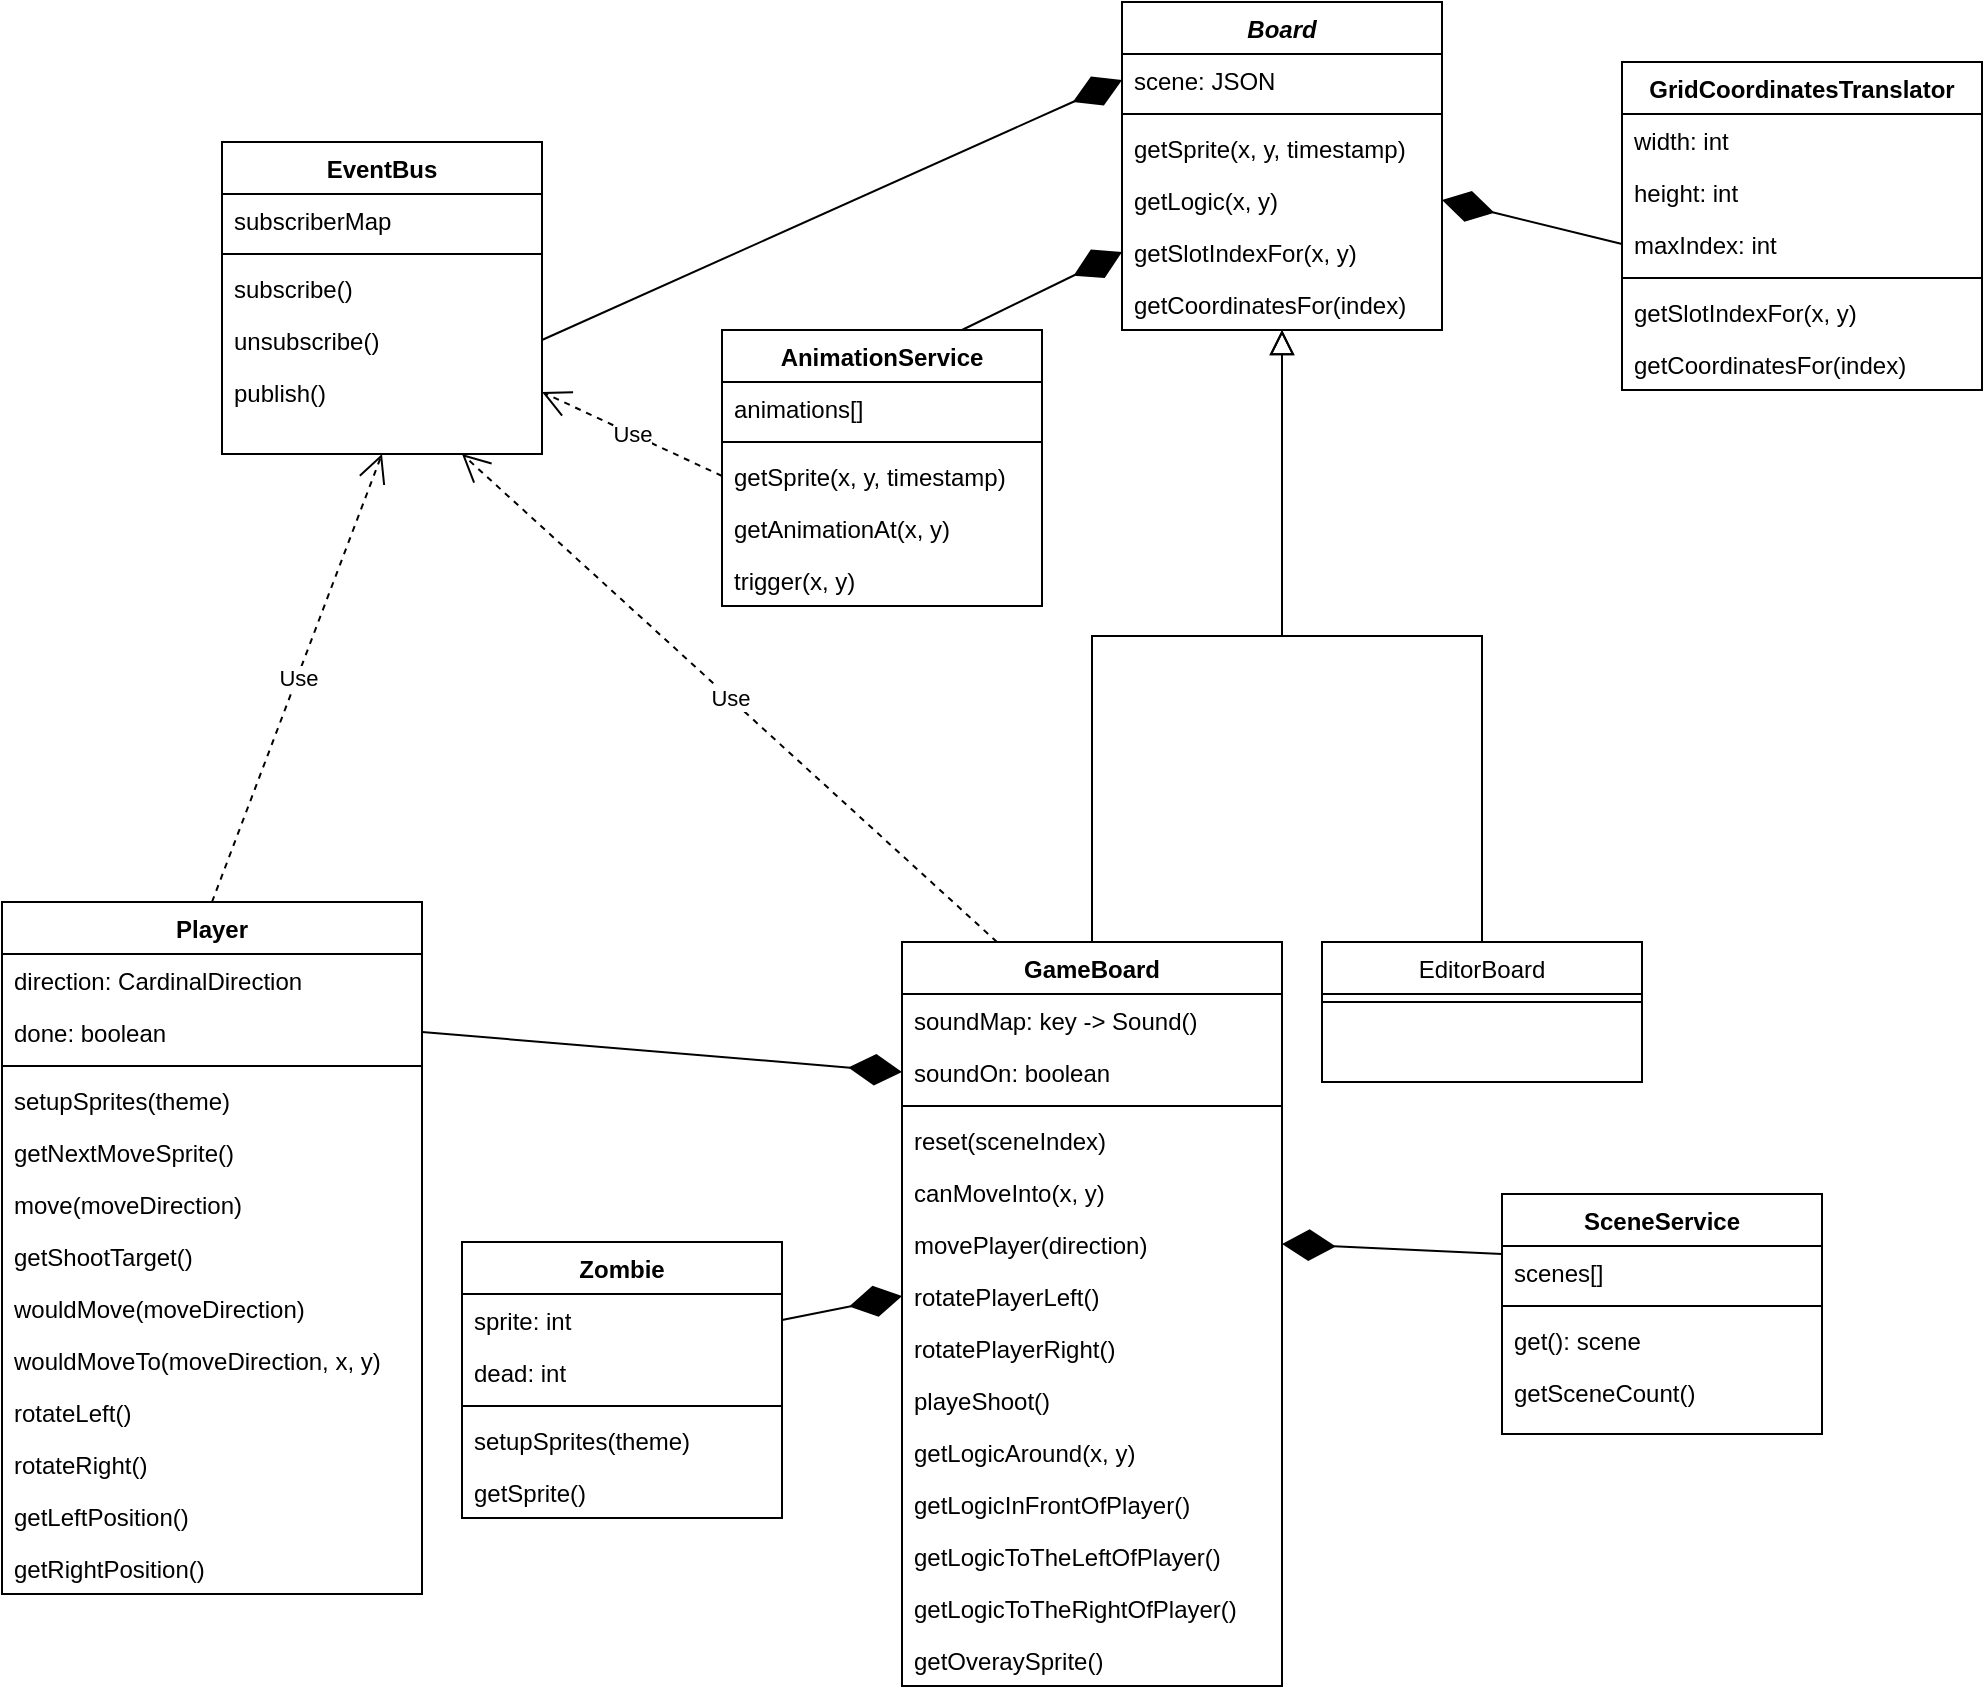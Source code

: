 <mxfile version="17.4.4" type="device"><diagram id="C5RBs43oDa-KdzZeNtuy" name="Page-1"><mxGraphModel dx="1483" dy="781" grid="1" gridSize="10" guides="1" tooltips="1" connect="1" arrows="1" fold="1" page="1" pageScale="1" pageWidth="1169" pageHeight="1654" math="0" shadow="0"><root><mxCell id="WIyWlLk6GJQsqaUBKTNV-0"/><mxCell id="WIyWlLk6GJQsqaUBKTNV-1" parent="WIyWlLk6GJQsqaUBKTNV-0"/><mxCell id="zkfFHV4jXpPFQw0GAbJ--0" value="Board" style="swimlane;fontStyle=3;align=center;verticalAlign=top;childLayout=stackLayout;horizontal=1;startSize=26;horizontalStack=0;resizeParent=1;resizeLast=0;collapsible=1;marginBottom=0;rounded=0;shadow=0;strokeWidth=1;" parent="WIyWlLk6GJQsqaUBKTNV-1" vertex="1"><mxGeometry x="710" y="50" width="160" height="164" as="geometry"><mxRectangle x="230" y="140" width="160" height="26" as="alternateBounds"/></mxGeometry></mxCell><mxCell id="zkfFHV4jXpPFQw0GAbJ--1" value="scene: JSON" style="text;align=left;verticalAlign=top;spacingLeft=4;spacingRight=4;overflow=hidden;rotatable=0;points=[[0,0.5],[1,0.5]];portConstraint=eastwest;" parent="zkfFHV4jXpPFQw0GAbJ--0" vertex="1"><mxGeometry y="26" width="160" height="26" as="geometry"/></mxCell><mxCell id="zkfFHV4jXpPFQw0GAbJ--4" value="" style="line;html=1;strokeWidth=1;align=left;verticalAlign=middle;spacingTop=-1;spacingLeft=3;spacingRight=3;rotatable=0;labelPosition=right;points=[];portConstraint=eastwest;" parent="zkfFHV4jXpPFQw0GAbJ--0" vertex="1"><mxGeometry y="52" width="160" height="8" as="geometry"/></mxCell><mxCell id="zkfFHV4jXpPFQw0GAbJ--5" value="getSprite(x, y, timestamp)" style="text;align=left;verticalAlign=top;spacingLeft=4;spacingRight=4;overflow=hidden;rotatable=0;points=[[0,0.5],[1,0.5]];portConstraint=eastwest;" parent="zkfFHV4jXpPFQw0GAbJ--0" vertex="1"><mxGeometry y="60" width="160" height="26" as="geometry"/></mxCell><mxCell id="Uy19_v3M32MLL-x2pUzt-0" value="getLogic(x, y)" style="text;align=left;verticalAlign=top;spacingLeft=4;spacingRight=4;overflow=hidden;rotatable=0;points=[[0,0.5],[1,0.5]];portConstraint=eastwest;" parent="zkfFHV4jXpPFQw0GAbJ--0" vertex="1"><mxGeometry y="86" width="160" height="26" as="geometry"/></mxCell><mxCell id="Uy19_v3M32MLL-x2pUzt-2" value="getSlotIndexFor(x, y)" style="text;align=left;verticalAlign=top;spacingLeft=4;spacingRight=4;overflow=hidden;rotatable=0;points=[[0,0.5],[1,0.5]];portConstraint=eastwest;" parent="zkfFHV4jXpPFQw0GAbJ--0" vertex="1"><mxGeometry y="112" width="160" height="26" as="geometry"/></mxCell><mxCell id="Uy19_v3M32MLL-x2pUzt-3" value="getCoordinatesFor(index)" style="text;align=left;verticalAlign=top;spacingLeft=4;spacingRight=4;overflow=hidden;rotatable=0;points=[[0,0.5],[1,0.5]];portConstraint=eastwest;" parent="zkfFHV4jXpPFQw0GAbJ--0" vertex="1"><mxGeometry y="138" width="160" height="26" as="geometry"/></mxCell><mxCell id="zkfFHV4jXpPFQw0GAbJ--6" value="GameBoard" style="swimlane;fontStyle=1;align=center;verticalAlign=top;childLayout=stackLayout;horizontal=1;startSize=26;horizontalStack=0;resizeParent=1;resizeLast=0;collapsible=1;marginBottom=0;rounded=0;shadow=0;strokeWidth=1;" parent="WIyWlLk6GJQsqaUBKTNV-1" vertex="1"><mxGeometry x="600" y="520" width="190" height="372" as="geometry"><mxRectangle x="130" y="380" width="160" height="26" as="alternateBounds"/></mxGeometry></mxCell><mxCell id="zkfFHV4jXpPFQw0GAbJ--7" value="soundMap: key -&gt; Sound()" style="text;align=left;verticalAlign=top;spacingLeft=4;spacingRight=4;overflow=hidden;rotatable=0;points=[[0,0.5],[1,0.5]];portConstraint=eastwest;" parent="zkfFHV4jXpPFQw0GAbJ--6" vertex="1"><mxGeometry y="26" width="190" height="26" as="geometry"/></mxCell><mxCell id="zkfFHV4jXpPFQw0GAbJ--8" value="soundOn: boolean" style="text;align=left;verticalAlign=top;spacingLeft=4;spacingRight=4;overflow=hidden;rotatable=0;points=[[0,0.5],[1,0.5]];portConstraint=eastwest;rounded=0;shadow=0;html=0;" parent="zkfFHV4jXpPFQw0GAbJ--6" vertex="1"><mxGeometry y="52" width="190" height="26" as="geometry"/></mxCell><mxCell id="zkfFHV4jXpPFQw0GAbJ--9" value="" style="line;html=1;strokeWidth=1;align=left;verticalAlign=middle;spacingTop=-1;spacingLeft=3;spacingRight=3;rotatable=0;labelPosition=right;points=[];portConstraint=eastwest;" parent="zkfFHV4jXpPFQw0GAbJ--6" vertex="1"><mxGeometry y="78" width="190" height="8" as="geometry"/></mxCell><mxCell id="zkfFHV4jXpPFQw0GAbJ--10" value="reset(sceneIndex)" style="text;align=left;verticalAlign=top;spacingLeft=4;spacingRight=4;overflow=hidden;rotatable=0;points=[[0,0.5],[1,0.5]];portConstraint=eastwest;fontStyle=0" parent="zkfFHV4jXpPFQw0GAbJ--6" vertex="1"><mxGeometry y="86" width="190" height="26" as="geometry"/></mxCell><mxCell id="zkfFHV4jXpPFQw0GAbJ--11" value="canMoveInto(x, y)" style="text;align=left;verticalAlign=top;spacingLeft=4;spacingRight=4;overflow=hidden;rotatable=0;points=[[0,0.5],[1,0.5]];portConstraint=eastwest;" parent="zkfFHV4jXpPFQw0GAbJ--6" vertex="1"><mxGeometry y="112" width="190" height="26" as="geometry"/></mxCell><mxCell id="Uy19_v3M32MLL-x2pUzt-4" value="movePlayer(direction)" style="text;align=left;verticalAlign=top;spacingLeft=4;spacingRight=4;overflow=hidden;rotatable=0;points=[[0,0.5],[1,0.5]];portConstraint=eastwest;" parent="zkfFHV4jXpPFQw0GAbJ--6" vertex="1"><mxGeometry y="138" width="190" height="26" as="geometry"/></mxCell><mxCell id="Uy19_v3M32MLL-x2pUzt-5" value="rotatePlayerLeft()" style="text;align=left;verticalAlign=top;spacingLeft=4;spacingRight=4;overflow=hidden;rotatable=0;points=[[0,0.5],[1,0.5]];portConstraint=eastwest;" parent="zkfFHV4jXpPFQw0GAbJ--6" vertex="1"><mxGeometry y="164" width="190" height="26" as="geometry"/></mxCell><mxCell id="Uy19_v3M32MLL-x2pUzt-6" value="rotatePlayerRight()" style="text;align=left;verticalAlign=top;spacingLeft=4;spacingRight=4;overflow=hidden;rotatable=0;points=[[0,0.5],[1,0.5]];portConstraint=eastwest;" parent="zkfFHV4jXpPFQw0GAbJ--6" vertex="1"><mxGeometry y="190" width="190" height="26" as="geometry"/></mxCell><mxCell id="Uy19_v3M32MLL-x2pUzt-7" value="playeShoot()" style="text;align=left;verticalAlign=top;spacingLeft=4;spacingRight=4;overflow=hidden;rotatable=0;points=[[0,0.5],[1,0.5]];portConstraint=eastwest;" parent="zkfFHV4jXpPFQw0GAbJ--6" vertex="1"><mxGeometry y="216" width="190" height="26" as="geometry"/></mxCell><mxCell id="Uy19_v3M32MLL-x2pUzt-8" value="getLogicAround(x, y)" style="text;align=left;verticalAlign=top;spacingLeft=4;spacingRight=4;overflow=hidden;rotatable=0;points=[[0,0.5],[1,0.5]];portConstraint=eastwest;" parent="zkfFHV4jXpPFQw0GAbJ--6" vertex="1"><mxGeometry y="242" width="190" height="26" as="geometry"/></mxCell><mxCell id="Uy19_v3M32MLL-x2pUzt-9" value="getLogicInFrontOfPlayer()" style="text;align=left;verticalAlign=top;spacingLeft=4;spacingRight=4;overflow=hidden;rotatable=0;points=[[0,0.5],[1,0.5]];portConstraint=eastwest;" parent="zkfFHV4jXpPFQw0GAbJ--6" vertex="1"><mxGeometry y="268" width="190" height="26" as="geometry"/></mxCell><mxCell id="Uy19_v3M32MLL-x2pUzt-10" value="getLogicToTheLeftOfPlayer()" style="text;align=left;verticalAlign=top;spacingLeft=4;spacingRight=4;overflow=hidden;rotatable=0;points=[[0,0.5],[1,0.5]];portConstraint=eastwest;" parent="zkfFHV4jXpPFQw0GAbJ--6" vertex="1"><mxGeometry y="294" width="190" height="26" as="geometry"/></mxCell><mxCell id="Uy19_v3M32MLL-x2pUzt-11" value="getLogicToTheRightOfPlayer()" style="text;align=left;verticalAlign=top;spacingLeft=4;spacingRight=4;overflow=hidden;rotatable=0;points=[[0,0.5],[1,0.5]];portConstraint=eastwest;" parent="zkfFHV4jXpPFQw0GAbJ--6" vertex="1"><mxGeometry y="320" width="190" height="26" as="geometry"/></mxCell><mxCell id="Uy19_v3M32MLL-x2pUzt-12" value="getOveraySprite()" style="text;align=left;verticalAlign=top;spacingLeft=4;spacingRight=4;overflow=hidden;rotatable=0;points=[[0,0.5],[1,0.5]];portConstraint=eastwest;" parent="zkfFHV4jXpPFQw0GAbJ--6" vertex="1"><mxGeometry y="346" width="190" height="26" as="geometry"/></mxCell><mxCell id="zkfFHV4jXpPFQw0GAbJ--12" value="" style="endArrow=block;endSize=10;endFill=0;shadow=0;strokeWidth=1;rounded=0;edgeStyle=elbowEdgeStyle;elbow=vertical;" parent="WIyWlLk6GJQsqaUBKTNV-1" source="zkfFHV4jXpPFQw0GAbJ--6" target="zkfFHV4jXpPFQw0GAbJ--0" edge="1"><mxGeometry width="160" relative="1" as="geometry"><mxPoint x="680" y="363" as="sourcePoint"/><mxPoint x="680" y="363" as="targetPoint"/></mxGeometry></mxCell><mxCell id="zkfFHV4jXpPFQw0GAbJ--13" value="EditorBoard" style="swimlane;fontStyle=0;align=center;verticalAlign=top;childLayout=stackLayout;horizontal=1;startSize=26;horizontalStack=0;resizeParent=1;resizeLast=0;collapsible=1;marginBottom=0;rounded=0;shadow=0;strokeWidth=1;" parent="WIyWlLk6GJQsqaUBKTNV-1" vertex="1"><mxGeometry x="810" y="520" width="160" height="70" as="geometry"><mxRectangle x="340" y="380" width="170" height="26" as="alternateBounds"/></mxGeometry></mxCell><mxCell id="zkfFHV4jXpPFQw0GAbJ--15" value="" style="line;html=1;strokeWidth=1;align=left;verticalAlign=middle;spacingTop=-1;spacingLeft=3;spacingRight=3;rotatable=0;labelPosition=right;points=[];portConstraint=eastwest;" parent="zkfFHV4jXpPFQw0GAbJ--13" vertex="1"><mxGeometry y="26" width="160" height="8" as="geometry"/></mxCell><mxCell id="zkfFHV4jXpPFQw0GAbJ--16" value="" style="endArrow=block;endSize=10;endFill=0;shadow=0;strokeWidth=1;rounded=0;edgeStyle=elbowEdgeStyle;elbow=vertical;" parent="WIyWlLk6GJQsqaUBKTNV-1" source="zkfFHV4jXpPFQw0GAbJ--13" target="zkfFHV4jXpPFQw0GAbJ--0" edge="1"><mxGeometry width="160" relative="1" as="geometry"><mxPoint x="690" y="533" as="sourcePoint"/><mxPoint x="790" y="431" as="targetPoint"/></mxGeometry></mxCell><mxCell id="zkfFHV4jXpPFQw0GAbJ--17" value="EventBus" style="swimlane;fontStyle=1;align=center;verticalAlign=top;childLayout=stackLayout;horizontal=1;startSize=26;horizontalStack=0;resizeParent=1;resizeLast=0;collapsible=1;marginBottom=0;rounded=0;shadow=0;strokeWidth=1;" parent="WIyWlLk6GJQsqaUBKTNV-1" vertex="1"><mxGeometry x="260" y="120" width="160" height="156" as="geometry"><mxRectangle x="550" y="140" width="160" height="26" as="alternateBounds"/></mxGeometry></mxCell><mxCell id="zkfFHV4jXpPFQw0GAbJ--18" value="subscriberMap" style="text;align=left;verticalAlign=top;spacingLeft=4;spacingRight=4;overflow=hidden;rotatable=0;points=[[0,0.5],[1,0.5]];portConstraint=eastwest;" parent="zkfFHV4jXpPFQw0GAbJ--17" vertex="1"><mxGeometry y="26" width="160" height="26" as="geometry"/></mxCell><mxCell id="zkfFHV4jXpPFQw0GAbJ--23" value="" style="line;html=1;strokeWidth=1;align=left;verticalAlign=middle;spacingTop=-1;spacingLeft=3;spacingRight=3;rotatable=0;labelPosition=right;points=[];portConstraint=eastwest;" parent="zkfFHV4jXpPFQw0GAbJ--17" vertex="1"><mxGeometry y="52" width="160" height="8" as="geometry"/></mxCell><mxCell id="zkfFHV4jXpPFQw0GAbJ--24" value="subscribe()" style="text;align=left;verticalAlign=top;spacingLeft=4;spacingRight=4;overflow=hidden;rotatable=0;points=[[0,0.5],[1,0.5]];portConstraint=eastwest;" parent="zkfFHV4jXpPFQw0GAbJ--17" vertex="1"><mxGeometry y="60" width="160" height="26" as="geometry"/></mxCell><mxCell id="zkfFHV4jXpPFQw0GAbJ--25" value="unsubscribe()" style="text;align=left;verticalAlign=top;spacingLeft=4;spacingRight=4;overflow=hidden;rotatable=0;points=[[0,0.5],[1,0.5]];portConstraint=eastwest;" parent="zkfFHV4jXpPFQw0GAbJ--17" vertex="1"><mxGeometry y="86" width="160" height="26" as="geometry"/></mxCell><mxCell id="Uy19_v3M32MLL-x2pUzt-13" value="publish()" style="text;align=left;verticalAlign=top;spacingLeft=4;spacingRight=4;overflow=hidden;rotatable=0;points=[[0,0.5],[1,0.5]];portConstraint=eastwest;" parent="zkfFHV4jXpPFQw0GAbJ--17" vertex="1"><mxGeometry y="112" width="160" height="26" as="geometry"/></mxCell><mxCell id="Uy19_v3M32MLL-x2pUzt-14" value="" style="endArrow=diamondThin;endFill=1;endSize=24;html=1;rounded=0;exitX=1;exitY=0.5;exitDx=0;exitDy=0;entryX=0;entryY=0.5;entryDx=0;entryDy=0;" parent="WIyWlLk6GJQsqaUBKTNV-1" source="zkfFHV4jXpPFQw0GAbJ--25" target="zkfFHV4jXpPFQw0GAbJ--1" edge="1"><mxGeometry width="160" relative="1" as="geometry"><mxPoint x="520" y="430" as="sourcePoint"/><mxPoint x="630" y="350" as="targetPoint"/></mxGeometry></mxCell><mxCell id="Uy19_v3M32MLL-x2pUzt-15" value="SceneService" style="swimlane;fontStyle=1;align=center;verticalAlign=top;childLayout=stackLayout;horizontal=1;startSize=26;horizontalStack=0;resizeParent=1;resizeLast=0;collapsible=1;marginBottom=0;rounded=0;shadow=0;strokeWidth=1;" parent="WIyWlLk6GJQsqaUBKTNV-1" vertex="1"><mxGeometry x="900" y="646" width="160" height="120" as="geometry"><mxRectangle x="550" y="140" width="160" height="26" as="alternateBounds"/></mxGeometry></mxCell><mxCell id="Uy19_v3M32MLL-x2pUzt-16" value="scenes[]" style="text;align=left;verticalAlign=top;spacingLeft=4;spacingRight=4;overflow=hidden;rotatable=0;points=[[0,0.5],[1,0.5]];portConstraint=eastwest;" parent="Uy19_v3M32MLL-x2pUzt-15" vertex="1"><mxGeometry y="26" width="160" height="26" as="geometry"/></mxCell><mxCell id="Uy19_v3M32MLL-x2pUzt-17" value="" style="line;html=1;strokeWidth=1;align=left;verticalAlign=middle;spacingTop=-1;spacingLeft=3;spacingRight=3;rotatable=0;labelPosition=right;points=[];portConstraint=eastwest;" parent="Uy19_v3M32MLL-x2pUzt-15" vertex="1"><mxGeometry y="52" width="160" height="8" as="geometry"/></mxCell><mxCell id="Uy19_v3M32MLL-x2pUzt-18" value="get(): scene" style="text;align=left;verticalAlign=top;spacingLeft=4;spacingRight=4;overflow=hidden;rotatable=0;points=[[0,0.5],[1,0.5]];portConstraint=eastwest;" parent="Uy19_v3M32MLL-x2pUzt-15" vertex="1"><mxGeometry y="60" width="160" height="26" as="geometry"/></mxCell><mxCell id="Uy19_v3M32MLL-x2pUzt-19" value="getSceneCount()" style="text;align=left;verticalAlign=top;spacingLeft=4;spacingRight=4;overflow=hidden;rotatable=0;points=[[0,0.5],[1,0.5]];portConstraint=eastwest;" parent="Uy19_v3M32MLL-x2pUzt-15" vertex="1"><mxGeometry y="86" width="160" height="26" as="geometry"/></mxCell><mxCell id="Uy19_v3M32MLL-x2pUzt-21" value="" style="endArrow=diamondThin;endFill=1;endSize=24;html=1;rounded=0;entryX=1;entryY=0.5;entryDx=0;entryDy=0;exitX=0;exitY=0.25;exitDx=0;exitDy=0;" parent="WIyWlLk6GJQsqaUBKTNV-1" source="Uy19_v3M32MLL-x2pUzt-15" target="Uy19_v3M32MLL-x2pUzt-4" edge="1"><mxGeometry width="160" relative="1" as="geometry"><mxPoint x="970" y="740" as="sourcePoint"/><mxPoint x="560" y="690" as="targetPoint"/></mxGeometry></mxCell><mxCell id="Uy19_v3M32MLL-x2pUzt-22" value="Player" style="swimlane;fontStyle=1;align=center;verticalAlign=top;childLayout=stackLayout;horizontal=1;startSize=26;horizontalStack=0;resizeParent=1;resizeParentMax=0;resizeLast=0;collapsible=1;marginBottom=0;" parent="WIyWlLk6GJQsqaUBKTNV-1" vertex="1"><mxGeometry x="150" y="500" width="210" height="346" as="geometry"/></mxCell><mxCell id="Uy19_v3M32MLL-x2pUzt-23" value="direction: CardinalDirection" style="text;strokeColor=none;fillColor=none;align=left;verticalAlign=top;spacingLeft=4;spacingRight=4;overflow=hidden;rotatable=0;points=[[0,0.5],[1,0.5]];portConstraint=eastwest;" parent="Uy19_v3M32MLL-x2pUzt-22" vertex="1"><mxGeometry y="26" width="210" height="26" as="geometry"/></mxCell><mxCell id="Uy19_v3M32MLL-x2pUzt-34" value="done: boolean" style="text;strokeColor=none;fillColor=none;align=left;verticalAlign=top;spacingLeft=4;spacingRight=4;overflow=hidden;rotatable=0;points=[[0,0.5],[1,0.5]];portConstraint=eastwest;" parent="Uy19_v3M32MLL-x2pUzt-22" vertex="1"><mxGeometry y="52" width="210" height="26" as="geometry"/></mxCell><mxCell id="Uy19_v3M32MLL-x2pUzt-24" value="" style="line;strokeWidth=1;fillColor=none;align=left;verticalAlign=middle;spacingTop=-1;spacingLeft=3;spacingRight=3;rotatable=0;labelPosition=right;points=[];portConstraint=eastwest;" parent="Uy19_v3M32MLL-x2pUzt-22" vertex="1"><mxGeometry y="78" width="210" height="8" as="geometry"/></mxCell><mxCell id="Uy19_v3M32MLL-x2pUzt-25" value="setupSprites(theme)&#10;" style="text;strokeColor=none;fillColor=none;align=left;verticalAlign=top;spacingLeft=4;spacingRight=4;overflow=hidden;rotatable=0;points=[[0,0.5],[1,0.5]];portConstraint=eastwest;" parent="Uy19_v3M32MLL-x2pUzt-22" vertex="1"><mxGeometry y="86" width="210" height="26" as="geometry"/></mxCell><mxCell id="Uy19_v3M32MLL-x2pUzt-35" value="getNextMoveSprite()" style="text;strokeColor=none;fillColor=none;align=left;verticalAlign=top;spacingLeft=4;spacingRight=4;overflow=hidden;rotatable=0;points=[[0,0.5],[1,0.5]];portConstraint=eastwest;" parent="Uy19_v3M32MLL-x2pUzt-22" vertex="1"><mxGeometry y="112" width="210" height="26" as="geometry"/></mxCell><mxCell id="Uy19_v3M32MLL-x2pUzt-36" value="move(moveDirection)" style="text;strokeColor=none;fillColor=none;align=left;verticalAlign=top;spacingLeft=4;spacingRight=4;overflow=hidden;rotatable=0;points=[[0,0.5],[1,0.5]];portConstraint=eastwest;" parent="Uy19_v3M32MLL-x2pUzt-22" vertex="1"><mxGeometry y="138" width="210" height="26" as="geometry"/></mxCell><mxCell id="Uy19_v3M32MLL-x2pUzt-37" value="getShootTarget()" style="text;strokeColor=none;fillColor=none;align=left;verticalAlign=top;spacingLeft=4;spacingRight=4;overflow=hidden;rotatable=0;points=[[0,0.5],[1,0.5]];portConstraint=eastwest;" parent="Uy19_v3M32MLL-x2pUzt-22" vertex="1"><mxGeometry y="164" width="210" height="26" as="geometry"/></mxCell><mxCell id="Uy19_v3M32MLL-x2pUzt-38" value="wouldMove(moveDirection)" style="text;strokeColor=none;fillColor=none;align=left;verticalAlign=top;spacingLeft=4;spacingRight=4;overflow=hidden;rotatable=0;points=[[0,0.5],[1,0.5]];portConstraint=eastwest;" parent="Uy19_v3M32MLL-x2pUzt-22" vertex="1"><mxGeometry y="190" width="210" height="26" as="geometry"/></mxCell><mxCell id="Uy19_v3M32MLL-x2pUzt-39" value="wouldMoveTo(moveDirection, x, y)" style="text;strokeColor=none;fillColor=none;align=left;verticalAlign=top;spacingLeft=4;spacingRight=4;overflow=hidden;rotatable=0;points=[[0,0.5],[1,0.5]];portConstraint=eastwest;" parent="Uy19_v3M32MLL-x2pUzt-22" vertex="1"><mxGeometry y="216" width="210" height="26" as="geometry"/></mxCell><mxCell id="Uy19_v3M32MLL-x2pUzt-40" value="rotateLeft()" style="text;strokeColor=none;fillColor=none;align=left;verticalAlign=top;spacingLeft=4;spacingRight=4;overflow=hidden;rotatable=0;points=[[0,0.5],[1,0.5]];portConstraint=eastwest;" parent="Uy19_v3M32MLL-x2pUzt-22" vertex="1"><mxGeometry y="242" width="210" height="26" as="geometry"/></mxCell><mxCell id="Uy19_v3M32MLL-x2pUzt-41" value="rotateRight()" style="text;strokeColor=none;fillColor=none;align=left;verticalAlign=top;spacingLeft=4;spacingRight=4;overflow=hidden;rotatable=0;points=[[0,0.5],[1,0.5]];portConstraint=eastwest;" parent="Uy19_v3M32MLL-x2pUzt-22" vertex="1"><mxGeometry y="268" width="210" height="26" as="geometry"/></mxCell><mxCell id="Uy19_v3M32MLL-x2pUzt-42" value="getLeftPosition()" style="text;strokeColor=none;fillColor=none;align=left;verticalAlign=top;spacingLeft=4;spacingRight=4;overflow=hidden;rotatable=0;points=[[0,0.5],[1,0.5]];portConstraint=eastwest;" parent="Uy19_v3M32MLL-x2pUzt-22" vertex="1"><mxGeometry y="294" width="210" height="26" as="geometry"/></mxCell><mxCell id="Uy19_v3M32MLL-x2pUzt-43" value="getRightPosition()" style="text;strokeColor=none;fillColor=none;align=left;verticalAlign=top;spacingLeft=4;spacingRight=4;overflow=hidden;rotatable=0;points=[[0,0.5],[1,0.5]];portConstraint=eastwest;" parent="Uy19_v3M32MLL-x2pUzt-22" vertex="1"><mxGeometry y="320" width="210" height="26" as="geometry"/></mxCell><mxCell id="Uy19_v3M32MLL-x2pUzt-26" value="" style="endArrow=diamondThin;endFill=1;endSize=24;html=1;rounded=0;exitX=1;exitY=0.5;exitDx=0;exitDy=0;entryX=0;entryY=0.5;entryDx=0;entryDy=0;" parent="WIyWlLk6GJQsqaUBKTNV-1" source="Uy19_v3M32MLL-x2pUzt-34" target="zkfFHV4jXpPFQw0GAbJ--8" edge="1"><mxGeometry width="160" relative="1" as="geometry"><mxPoint x="850" y="760" as="sourcePoint"/><mxPoint x="990" y="796" as="targetPoint"/></mxGeometry></mxCell><mxCell id="Uy19_v3M32MLL-x2pUzt-27" value="Zombie" style="swimlane;fontStyle=1;align=center;verticalAlign=top;childLayout=stackLayout;horizontal=1;startSize=26;horizontalStack=0;resizeParent=1;resizeParentMax=0;resizeLast=0;collapsible=1;marginBottom=0;" parent="WIyWlLk6GJQsqaUBKTNV-1" vertex="1"><mxGeometry x="380" y="670" width="160" height="138" as="geometry"/></mxCell><mxCell id="Uy19_v3M32MLL-x2pUzt-28" value="sprite: int" style="text;strokeColor=none;fillColor=none;align=left;verticalAlign=top;spacingLeft=4;spacingRight=4;overflow=hidden;rotatable=0;points=[[0,0.5],[1,0.5]];portConstraint=eastwest;" parent="Uy19_v3M32MLL-x2pUzt-27" vertex="1"><mxGeometry y="26" width="160" height="26" as="geometry"/></mxCell><mxCell id="Uy19_v3M32MLL-x2pUzt-33" value="dead: int" style="text;strokeColor=none;fillColor=none;align=left;verticalAlign=top;spacingLeft=4;spacingRight=4;overflow=hidden;rotatable=0;points=[[0,0.5],[1,0.5]];portConstraint=eastwest;" parent="Uy19_v3M32MLL-x2pUzt-27" vertex="1"><mxGeometry y="52" width="160" height="26" as="geometry"/></mxCell><mxCell id="Uy19_v3M32MLL-x2pUzt-29" value="" style="line;strokeWidth=1;fillColor=none;align=left;verticalAlign=middle;spacingTop=-1;spacingLeft=3;spacingRight=3;rotatable=0;labelPosition=right;points=[];portConstraint=eastwest;" parent="Uy19_v3M32MLL-x2pUzt-27" vertex="1"><mxGeometry y="78" width="160" height="8" as="geometry"/></mxCell><mxCell id="Uy19_v3M32MLL-x2pUzt-30" value="setupSprites(theme)" style="text;strokeColor=none;fillColor=none;align=left;verticalAlign=top;spacingLeft=4;spacingRight=4;overflow=hidden;rotatable=0;points=[[0,0.5],[1,0.5]];portConstraint=eastwest;" parent="Uy19_v3M32MLL-x2pUzt-27" vertex="1"><mxGeometry y="86" width="160" height="26" as="geometry"/></mxCell><mxCell id="Uy19_v3M32MLL-x2pUzt-32" value="getSprite()" style="text;strokeColor=none;fillColor=none;align=left;verticalAlign=top;spacingLeft=4;spacingRight=4;overflow=hidden;rotatable=0;points=[[0,0.5],[1,0.5]];portConstraint=eastwest;" parent="Uy19_v3M32MLL-x2pUzt-27" vertex="1"><mxGeometry y="112" width="160" height="26" as="geometry"/></mxCell><mxCell id="Uy19_v3M32MLL-x2pUzt-31" value="" style="endArrow=diamondThin;endFill=1;endSize=24;html=1;rounded=0;entryX=0;entryY=0.5;entryDx=0;entryDy=0;exitX=1;exitY=0.5;exitDx=0;exitDy=0;" parent="WIyWlLk6GJQsqaUBKTNV-1" source="Uy19_v3M32MLL-x2pUzt-28" target="Uy19_v3M32MLL-x2pUzt-5" edge="1"><mxGeometry width="160" relative="1" as="geometry"><mxPoint x="350" y="710" as="sourcePoint"/><mxPoint x="250" y="745" as="targetPoint"/></mxGeometry></mxCell><mxCell id="Uy19_v3M32MLL-x2pUzt-44" value="Use" style="endArrow=open;endSize=12;dashed=1;html=1;rounded=0;exitX=0.5;exitY=0;exitDx=0;exitDy=0;entryX=0.5;entryY=1;entryDx=0;entryDy=0;" parent="WIyWlLk6GJQsqaUBKTNV-1" source="Uy19_v3M32MLL-x2pUzt-22" target="zkfFHV4jXpPFQw0GAbJ--17" edge="1"><mxGeometry width="160" relative="1" as="geometry"><mxPoint x="320" y="460" as="sourcePoint"/><mxPoint x="480" y="460" as="targetPoint"/></mxGeometry></mxCell><mxCell id="Uy19_v3M32MLL-x2pUzt-45" value="Use" style="endArrow=open;endSize=12;dashed=1;html=1;rounded=0;exitX=0.25;exitY=0;exitDx=0;exitDy=0;entryX=0.75;entryY=1;entryDx=0;entryDy=0;" parent="WIyWlLk6GJQsqaUBKTNV-1" source="zkfFHV4jXpPFQw0GAbJ--6" target="zkfFHV4jXpPFQw0GAbJ--17" edge="1"><mxGeometry width="160" relative="1" as="geometry"><mxPoint x="265" y="510" as="sourcePoint"/><mxPoint x="500" y="410" as="targetPoint"/></mxGeometry></mxCell><mxCell id="Uy19_v3M32MLL-x2pUzt-46" value="AnimationService" style="swimlane;fontStyle=1;align=center;verticalAlign=top;childLayout=stackLayout;horizontal=1;startSize=26;horizontalStack=0;resizeParent=1;resizeParentMax=0;resizeLast=0;collapsible=1;marginBottom=0;" parent="WIyWlLk6GJQsqaUBKTNV-1" vertex="1"><mxGeometry x="510" y="214" width="160" height="138" as="geometry"/></mxCell><mxCell id="Uy19_v3M32MLL-x2pUzt-47" value="animations[]" style="text;strokeColor=none;fillColor=none;align=left;verticalAlign=top;spacingLeft=4;spacingRight=4;overflow=hidden;rotatable=0;points=[[0,0.5],[1,0.5]];portConstraint=eastwest;" parent="Uy19_v3M32MLL-x2pUzt-46" vertex="1"><mxGeometry y="26" width="160" height="26" as="geometry"/></mxCell><mxCell id="Uy19_v3M32MLL-x2pUzt-48" value="" style="line;strokeWidth=1;fillColor=none;align=left;verticalAlign=middle;spacingTop=-1;spacingLeft=3;spacingRight=3;rotatable=0;labelPosition=right;points=[];portConstraint=eastwest;" parent="Uy19_v3M32MLL-x2pUzt-46" vertex="1"><mxGeometry y="52" width="160" height="8" as="geometry"/></mxCell><mxCell id="Uy19_v3M32MLL-x2pUzt-49" value="getSprite(x, y, timestamp)" style="text;strokeColor=none;fillColor=none;align=left;verticalAlign=top;spacingLeft=4;spacingRight=4;overflow=hidden;rotatable=0;points=[[0,0.5],[1,0.5]];portConstraint=eastwest;" parent="Uy19_v3M32MLL-x2pUzt-46" vertex="1"><mxGeometry y="60" width="160" height="26" as="geometry"/></mxCell><mxCell id="Uy19_v3M32MLL-x2pUzt-50" value="getAnimationAt(x, y)" style="text;strokeColor=none;fillColor=none;align=left;verticalAlign=top;spacingLeft=4;spacingRight=4;overflow=hidden;rotatable=0;points=[[0,0.5],[1,0.5]];portConstraint=eastwest;" parent="Uy19_v3M32MLL-x2pUzt-46" vertex="1"><mxGeometry y="86" width="160" height="26" as="geometry"/></mxCell><mxCell id="Uy19_v3M32MLL-x2pUzt-51" value="trigger(x, y)" style="text;strokeColor=none;fillColor=none;align=left;verticalAlign=top;spacingLeft=4;spacingRight=4;overflow=hidden;rotatable=0;points=[[0,0.5],[1,0.5]];portConstraint=eastwest;" parent="Uy19_v3M32MLL-x2pUzt-46" vertex="1"><mxGeometry y="112" width="160" height="26" as="geometry"/></mxCell><mxCell id="Uy19_v3M32MLL-x2pUzt-52" value="Use" style="endArrow=open;endSize=12;dashed=1;html=1;rounded=0;exitX=0;exitY=0.5;exitDx=0;exitDy=0;entryX=1;entryY=0.5;entryDx=0;entryDy=0;" parent="WIyWlLk6GJQsqaUBKTNV-1" source="Uy19_v3M32MLL-x2pUzt-49" target="Uy19_v3M32MLL-x2pUzt-13" edge="1"><mxGeometry width="160" relative="1" as="geometry"><mxPoint x="657.5" y="530" as="sourcePoint"/><mxPoint x="390" y="330.0" as="targetPoint"/></mxGeometry></mxCell><mxCell id="Uy19_v3M32MLL-x2pUzt-53" value="" style="endArrow=diamondThin;endFill=1;endSize=24;html=1;rounded=0;exitX=0.75;exitY=0;exitDx=0;exitDy=0;entryX=0;entryY=0.5;entryDx=0;entryDy=0;" parent="WIyWlLk6GJQsqaUBKTNV-1" source="Uy19_v3M32MLL-x2pUzt-46" target="Uy19_v3M32MLL-x2pUzt-2" edge="1"><mxGeometry width="160" relative="1" as="geometry"><mxPoint x="430" y="229" as="sourcePoint"/><mxPoint x="750" y="250" as="targetPoint"/></mxGeometry></mxCell><mxCell id="Uy19_v3M32MLL-x2pUzt-54" value="GridCoordinatesTranslator" style="swimlane;fontStyle=1;align=center;verticalAlign=top;childLayout=stackLayout;horizontal=1;startSize=26;horizontalStack=0;resizeParent=1;resizeParentMax=0;resizeLast=0;collapsible=1;marginBottom=0;" parent="WIyWlLk6GJQsqaUBKTNV-1" vertex="1"><mxGeometry x="960" y="80" width="180" height="164" as="geometry"/></mxCell><mxCell id="Uy19_v3M32MLL-x2pUzt-59" value="width: int" style="text;strokeColor=none;fillColor=none;align=left;verticalAlign=top;spacingLeft=4;spacingRight=4;overflow=hidden;rotatable=0;points=[[0,0.5],[1,0.5]];portConstraint=eastwest;" parent="Uy19_v3M32MLL-x2pUzt-54" vertex="1"><mxGeometry y="26" width="180" height="26" as="geometry"/></mxCell><mxCell id="Uy19_v3M32MLL-x2pUzt-55" value="height: int" style="text;strokeColor=none;fillColor=none;align=left;verticalAlign=top;spacingLeft=4;spacingRight=4;overflow=hidden;rotatable=0;points=[[0,0.5],[1,0.5]];portConstraint=eastwest;" parent="Uy19_v3M32MLL-x2pUzt-54" vertex="1"><mxGeometry y="52" width="180" height="26" as="geometry"/></mxCell><mxCell id="Uy19_v3M32MLL-x2pUzt-58" value="maxIndex: int" style="text;strokeColor=none;fillColor=none;align=left;verticalAlign=top;spacingLeft=4;spacingRight=4;overflow=hidden;rotatable=0;points=[[0,0.5],[1,0.5]];portConstraint=eastwest;" parent="Uy19_v3M32MLL-x2pUzt-54" vertex="1"><mxGeometry y="78" width="180" height="26" as="geometry"/></mxCell><mxCell id="Uy19_v3M32MLL-x2pUzt-56" value="" style="line;strokeWidth=1;fillColor=none;align=left;verticalAlign=middle;spacingTop=-1;spacingLeft=3;spacingRight=3;rotatable=0;labelPosition=right;points=[];portConstraint=eastwest;" parent="Uy19_v3M32MLL-x2pUzt-54" vertex="1"><mxGeometry y="104" width="180" height="8" as="geometry"/></mxCell><mxCell id="Uy19_v3M32MLL-x2pUzt-57" value="getSlotIndexFor(x, y)&#10;" style="text;strokeColor=none;fillColor=none;align=left;verticalAlign=top;spacingLeft=4;spacingRight=4;overflow=hidden;rotatable=0;points=[[0,0.5],[1,0.5]];portConstraint=eastwest;" parent="Uy19_v3M32MLL-x2pUzt-54" vertex="1"><mxGeometry y="112" width="180" height="26" as="geometry"/></mxCell><mxCell id="Uy19_v3M32MLL-x2pUzt-60" value="getCoordinatesFor(index)" style="text;strokeColor=none;fillColor=none;align=left;verticalAlign=top;spacingLeft=4;spacingRight=4;overflow=hidden;rotatable=0;points=[[0,0.5],[1,0.5]];portConstraint=eastwest;" parent="Uy19_v3M32MLL-x2pUzt-54" vertex="1"><mxGeometry y="138" width="180" height="26" as="geometry"/></mxCell><mxCell id="Uy19_v3M32MLL-x2pUzt-61" value="" style="endArrow=diamondThin;endFill=1;endSize=24;html=1;rounded=0;entryX=1;entryY=0.5;entryDx=0;entryDy=0;exitX=0;exitY=0.5;exitDx=0;exitDy=0;" parent="WIyWlLk6GJQsqaUBKTNV-1" source="Uy19_v3M32MLL-x2pUzt-58" target="Uy19_v3M32MLL-x2pUzt-0" edge="1"><mxGeometry width="160" relative="1" as="geometry"><mxPoint x="980" y="255" as="sourcePoint"/><mxPoint x="870" y="250" as="targetPoint"/></mxGeometry></mxCell></root></mxGraphModel></diagram></mxfile>
